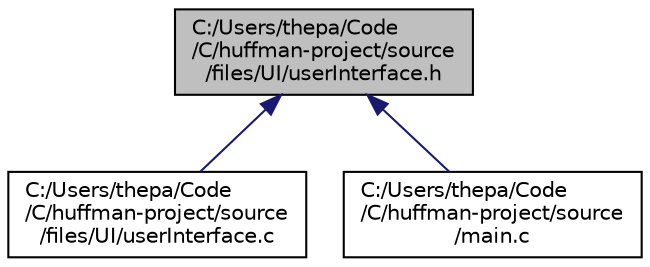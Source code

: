 digraph "C:/Users/thepa/Code/C/huffman-project/source/files/UI/userInterface.h"
{
 // LATEX_PDF_SIZE
  edge [fontname="Helvetica",fontsize="10",labelfontname="Helvetica",labelfontsize="10"];
  node [fontname="Helvetica",fontsize="10",shape=record];
  Node1 [label="C:/Users/thepa/Code\l/C/huffman-project/source\l/files/UI/userInterface.h",height=0.2,width=0.4,color="black", fillcolor="grey75", style="filled", fontcolor="black",tooltip=" "];
  Node1 -> Node2 [dir="back",color="midnightblue",fontsize="10",style="solid"];
  Node2 [label="C:/Users/thepa/Code\l/C/huffman-project/source\l/files/UI/userInterface.c",height=0.2,width=0.4,color="black", fillcolor="white", style="filled",URL="$user_interface_8c.html",tooltip=" "];
  Node1 -> Node3 [dir="back",color="midnightblue",fontsize="10",style="solid"];
  Node3 [label="C:/Users/thepa/Code\l/C/huffman-project/source\l/main.c",height=0.2,width=0.4,color="black", fillcolor="white", style="filled",URL="$main_8c.html",tooltip=" "];
}
